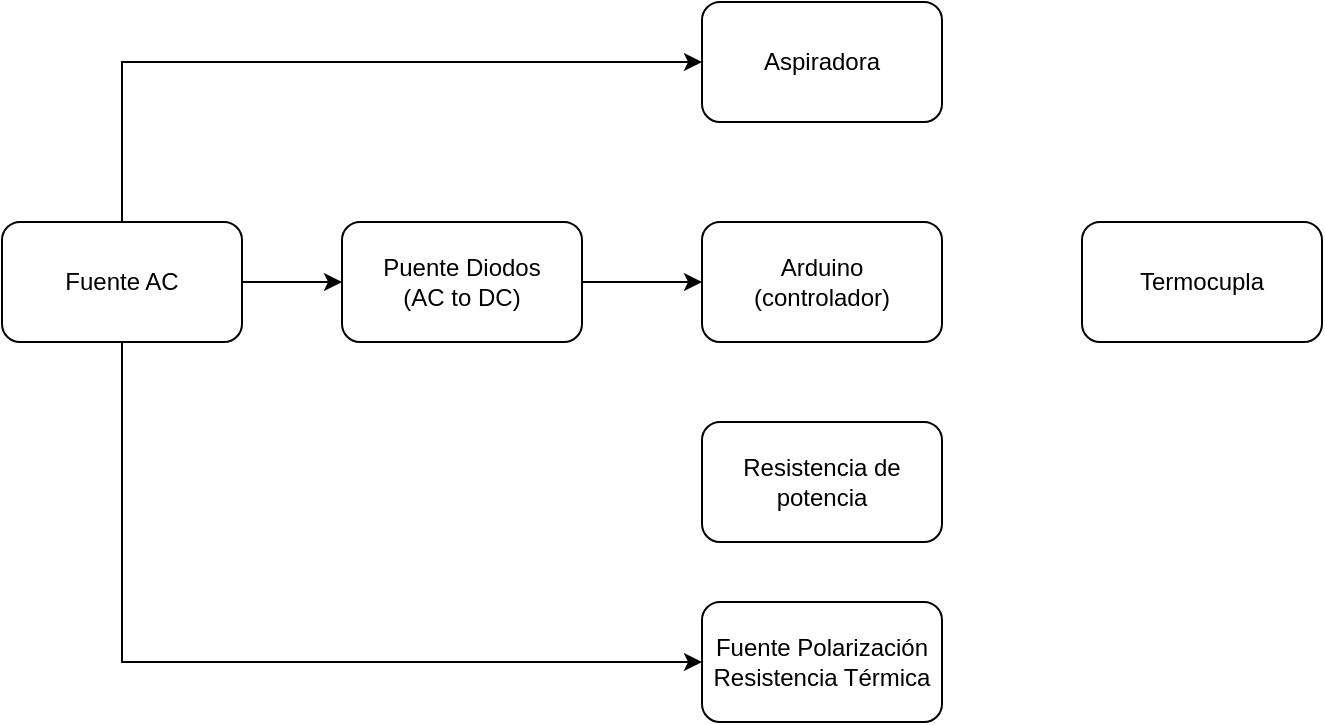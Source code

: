 <mxfile version="24.8.6">
  <diagram name="Página-1" id="yNcpjdk3RDNo13DC7Str">
    <mxGraphModel dx="880" dy="460" grid="1" gridSize="10" guides="1" tooltips="1" connect="1" arrows="1" fold="1" page="1" pageScale="1" pageWidth="827" pageHeight="1169" math="0" shadow="0">
      <root>
        <mxCell id="0" />
        <mxCell id="1" parent="0" />
        <mxCell id="Ge8NZZEA4h7eeyGSVmn_-1" value="Fuente Polarización Resistencia Térmica" style="rounded=1;whiteSpace=wrap;html=1;" vertex="1" parent="1">
          <mxGeometry x="480" y="400" width="120" height="60" as="geometry" />
        </mxCell>
        <mxCell id="Ge8NZZEA4h7eeyGSVmn_-6" style="edgeStyle=orthogonalEdgeStyle;rounded=0;orthogonalLoop=1;jettySize=auto;html=1;exitX=1;exitY=0.5;exitDx=0;exitDy=0;entryX=0;entryY=0.5;entryDx=0;entryDy=0;" edge="1" parent="1" source="Ge8NZZEA4h7eeyGSVmn_-2" target="Ge8NZZEA4h7eeyGSVmn_-3">
          <mxGeometry relative="1" as="geometry" />
        </mxCell>
        <mxCell id="Ge8NZZEA4h7eeyGSVmn_-12" style="edgeStyle=orthogonalEdgeStyle;rounded=0;orthogonalLoop=1;jettySize=auto;html=1;entryX=0;entryY=0.5;entryDx=0;entryDy=0;" edge="1" parent="1" source="Ge8NZZEA4h7eeyGSVmn_-2" target="Ge8NZZEA4h7eeyGSVmn_-1">
          <mxGeometry relative="1" as="geometry">
            <Array as="points">
              <mxPoint x="190" y="430" />
            </Array>
          </mxGeometry>
        </mxCell>
        <mxCell id="Ge8NZZEA4h7eeyGSVmn_-14" style="edgeStyle=orthogonalEdgeStyle;rounded=0;orthogonalLoop=1;jettySize=auto;html=1;entryX=0;entryY=0.5;entryDx=0;entryDy=0;" edge="1" parent="1" source="Ge8NZZEA4h7eeyGSVmn_-2" target="Ge8NZZEA4h7eeyGSVmn_-5">
          <mxGeometry relative="1" as="geometry">
            <Array as="points">
              <mxPoint x="190" y="130" />
            </Array>
          </mxGeometry>
        </mxCell>
        <mxCell id="Ge8NZZEA4h7eeyGSVmn_-2" value="Fuente AC" style="rounded=1;whiteSpace=wrap;html=1;" vertex="1" parent="1">
          <mxGeometry x="130" y="210" width="120" height="60" as="geometry" />
        </mxCell>
        <mxCell id="Ge8NZZEA4h7eeyGSVmn_-7" value="" style="edgeStyle=orthogonalEdgeStyle;rounded=0;orthogonalLoop=1;jettySize=auto;html=1;" edge="1" parent="1" source="Ge8NZZEA4h7eeyGSVmn_-3" target="Ge8NZZEA4h7eeyGSVmn_-4">
          <mxGeometry relative="1" as="geometry" />
        </mxCell>
        <mxCell id="Ge8NZZEA4h7eeyGSVmn_-3" value="Puente Diodos&lt;div&gt;(AC to DC)&lt;/div&gt;" style="rounded=1;whiteSpace=wrap;html=1;" vertex="1" parent="1">
          <mxGeometry x="300" y="210" width="120" height="60" as="geometry" />
        </mxCell>
        <mxCell id="Ge8NZZEA4h7eeyGSVmn_-4" value="Arduino&lt;div&gt;(controlador)&lt;/div&gt;" style="rounded=1;whiteSpace=wrap;html=1;" vertex="1" parent="1">
          <mxGeometry x="480" y="210" width="120" height="60" as="geometry" />
        </mxCell>
        <mxCell id="Ge8NZZEA4h7eeyGSVmn_-5" value="Aspiradora" style="rounded=1;whiteSpace=wrap;html=1;" vertex="1" parent="1">
          <mxGeometry x="480" y="100" width="120" height="60" as="geometry" />
        </mxCell>
        <mxCell id="Ge8NZZEA4h7eeyGSVmn_-15" value="Termocupla" style="rounded=1;whiteSpace=wrap;html=1;" vertex="1" parent="1">
          <mxGeometry x="670" y="210" width="120" height="60" as="geometry" />
        </mxCell>
        <mxCell id="Ge8NZZEA4h7eeyGSVmn_-16" value="Resistencia de potencia" style="rounded=1;whiteSpace=wrap;html=1;" vertex="1" parent="1">
          <mxGeometry x="480" y="310" width="120" height="60" as="geometry" />
        </mxCell>
      </root>
    </mxGraphModel>
  </diagram>
</mxfile>
